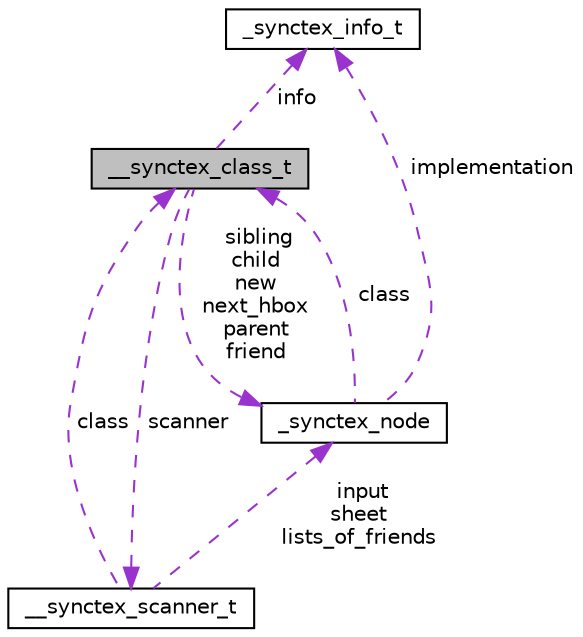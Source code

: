 digraph "__synctex_class_t"
{
  edge [fontname="Helvetica",fontsize="10",labelfontname="Helvetica",labelfontsize="10"];
  node [fontname="Helvetica",fontsize="10",shape=record];
  Node1 [label="__synctex_class_t",height=0.2,width=0.4,color="black", fillcolor="grey75", style="filled" fontcolor="black"];
  Node2 -> Node1 [dir="back",color="darkorchid3",fontsize="10",style="dashed",label=" sibling\nchild\nnew\nnext_hbox\nparent\nfriend" ,fontname="Helvetica"];
  Node2 [label="_synctex_node",height=0.2,width=0.4,color="black", fillcolor="white", style="filled",URL="$dd/d4f/struct__synctex__node.html"];
  Node3 -> Node2 [dir="back",color="darkorchid3",fontsize="10",style="dashed",label=" implementation" ,fontname="Helvetica"];
  Node3 [label="_synctex_info_t",height=0.2,width=0.4,color="black", fillcolor="white", style="filled",URL="$d2/da8/union__synctex__info__t.html"];
  Node1 -> Node2 [dir="back",color="darkorchid3",fontsize="10",style="dashed",label=" class" ,fontname="Helvetica"];
  Node3 -> Node1 [dir="back",color="darkorchid3",fontsize="10",style="dashed",label=" info" ,fontname="Helvetica"];
  Node4 -> Node1 [dir="back",color="darkorchid3",fontsize="10",style="dashed",label=" scanner" ,fontname="Helvetica"];
  Node4 [label="__synctex_scanner_t",height=0.2,width=0.4,color="black", fillcolor="white", style="filled",URL="$d6/ddd/struct____synctex__scanner__t.html"];
  Node2 -> Node4 [dir="back",color="darkorchid3",fontsize="10",style="dashed",label=" input\nsheet\nlists_of_friends" ,fontname="Helvetica"];
  Node1 -> Node4 [dir="back",color="darkorchid3",fontsize="10",style="dashed",label=" class" ,fontname="Helvetica"];
}
